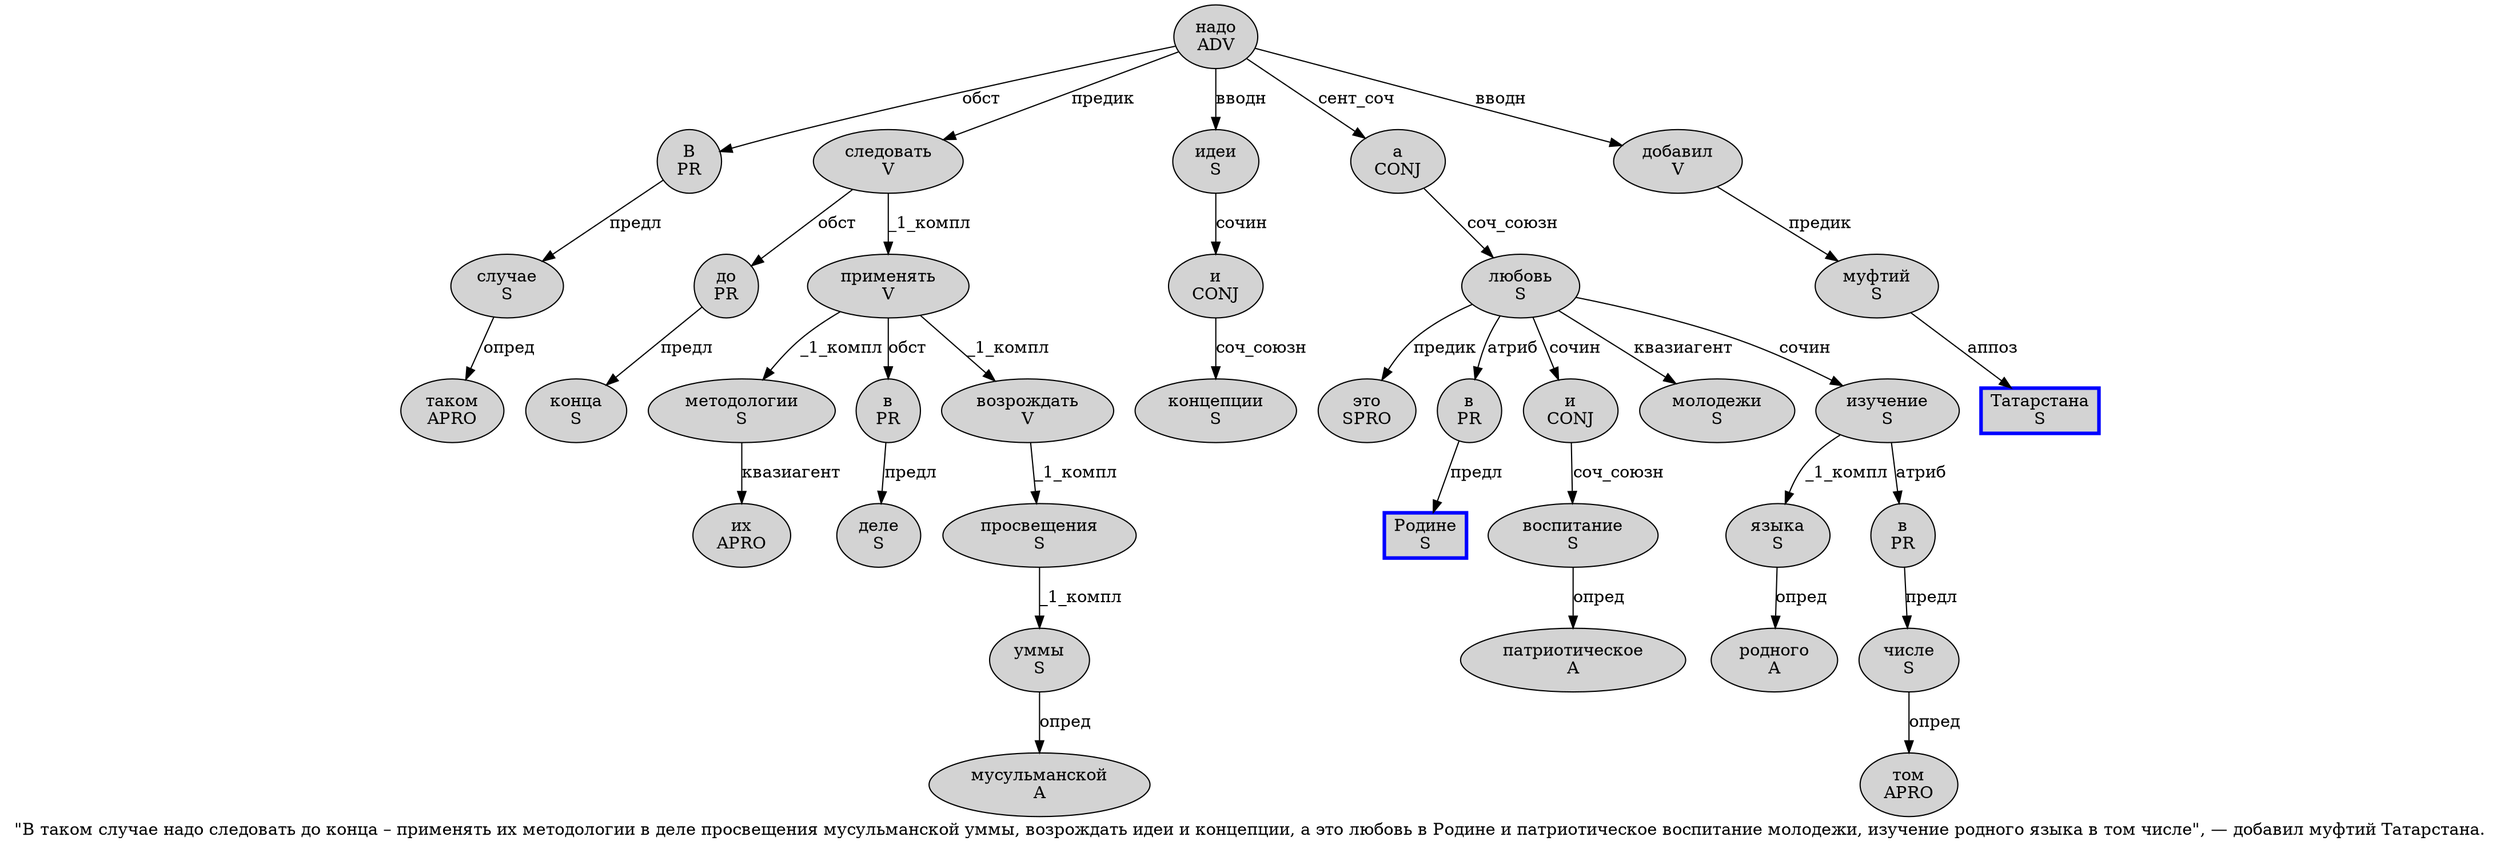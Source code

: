 digraph SENTENCE_292 {
	graph [label="\"В таком случае надо следовать до конца – применять их методологии в деле просвещения мусульманской уммы, возрождать идеи и концепции, а это любовь в Родине и патриотическое воспитание молодежи, изучение родного языка в том числе\", — добавил муфтий Татарстана."]
	node [style=filled]
		1 [label="В
PR" color="" fillcolor=lightgray penwidth=1 shape=ellipse]
		2 [label="таком
APRO" color="" fillcolor=lightgray penwidth=1 shape=ellipse]
		3 [label="случае
S" color="" fillcolor=lightgray penwidth=1 shape=ellipse]
		4 [label="надо
ADV" color="" fillcolor=lightgray penwidth=1 shape=ellipse]
		5 [label="следовать
V" color="" fillcolor=lightgray penwidth=1 shape=ellipse]
		6 [label="до
PR" color="" fillcolor=lightgray penwidth=1 shape=ellipse]
		7 [label="конца
S" color="" fillcolor=lightgray penwidth=1 shape=ellipse]
		9 [label="применять
V" color="" fillcolor=lightgray penwidth=1 shape=ellipse]
		10 [label="их
APRO" color="" fillcolor=lightgray penwidth=1 shape=ellipse]
		11 [label="методологии
S" color="" fillcolor=lightgray penwidth=1 shape=ellipse]
		12 [label="в
PR" color="" fillcolor=lightgray penwidth=1 shape=ellipse]
		13 [label="деле
S" color="" fillcolor=lightgray penwidth=1 shape=ellipse]
		14 [label="просвещения
S" color="" fillcolor=lightgray penwidth=1 shape=ellipse]
		15 [label="мусульманской
A" color="" fillcolor=lightgray penwidth=1 shape=ellipse]
		16 [label="уммы
S" color="" fillcolor=lightgray penwidth=1 shape=ellipse]
		18 [label="возрождать
V" color="" fillcolor=lightgray penwidth=1 shape=ellipse]
		19 [label="идеи
S" color="" fillcolor=lightgray penwidth=1 shape=ellipse]
		20 [label="и
CONJ" color="" fillcolor=lightgray penwidth=1 shape=ellipse]
		21 [label="концепции
S" color="" fillcolor=lightgray penwidth=1 shape=ellipse]
		23 [label="а
CONJ" color="" fillcolor=lightgray penwidth=1 shape=ellipse]
		24 [label="это
SPRO" color="" fillcolor=lightgray penwidth=1 shape=ellipse]
		25 [label="любовь
S" color="" fillcolor=lightgray penwidth=1 shape=ellipse]
		26 [label="в
PR" color="" fillcolor=lightgray penwidth=1 shape=ellipse]
		27 [label="Родине
S" color=blue fillcolor=lightgray penwidth=3 shape=box]
		28 [label="и
CONJ" color="" fillcolor=lightgray penwidth=1 shape=ellipse]
		29 [label="патриотическое
A" color="" fillcolor=lightgray penwidth=1 shape=ellipse]
		30 [label="воспитание
S" color="" fillcolor=lightgray penwidth=1 shape=ellipse]
		31 [label="молодежи
S" color="" fillcolor=lightgray penwidth=1 shape=ellipse]
		33 [label="изучение
S" color="" fillcolor=lightgray penwidth=1 shape=ellipse]
		34 [label="родного
A" color="" fillcolor=lightgray penwidth=1 shape=ellipse]
		35 [label="языка
S" color="" fillcolor=lightgray penwidth=1 shape=ellipse]
		36 [label="в
PR" color="" fillcolor=lightgray penwidth=1 shape=ellipse]
		37 [label="том
APRO" color="" fillcolor=lightgray penwidth=1 shape=ellipse]
		38 [label="числе
S" color="" fillcolor=lightgray penwidth=1 shape=ellipse]
		42 [label="добавил
V" color="" fillcolor=lightgray penwidth=1 shape=ellipse]
		43 [label="муфтий
S" color="" fillcolor=lightgray penwidth=1 shape=ellipse]
		44 [label="Татарстана
S" color=blue fillcolor=lightgray penwidth=3 shape=box]
			9 -> 11 [label="_1_компл"]
			9 -> 12 [label="обст"]
			9 -> 18 [label="_1_компл"]
			25 -> 24 [label="предик"]
			25 -> 26 [label="атриб"]
			25 -> 28 [label="сочин"]
			25 -> 31 [label="квазиагент"]
			25 -> 33 [label="сочин"]
			12 -> 13 [label="предл"]
			23 -> 25 [label="соч_союзн"]
			6 -> 7 [label="предл"]
			20 -> 21 [label="соч_союзн"]
			35 -> 34 [label="опред"]
			14 -> 16 [label="_1_компл"]
			4 -> 1 [label="обст"]
			4 -> 5 [label="предик"]
			4 -> 19 [label="вводн"]
			4 -> 23 [label="сент_соч"]
			4 -> 42 [label="вводн"]
			38 -> 37 [label="опред"]
			1 -> 3 [label="предл"]
			36 -> 38 [label="предл"]
			42 -> 43 [label="предик"]
			19 -> 20 [label="сочин"]
			43 -> 44 [label="аппоз"]
			30 -> 29 [label="опред"]
			26 -> 27 [label="предл"]
			11 -> 10 [label="квазиагент"]
			28 -> 30 [label="соч_союзн"]
			3 -> 2 [label="опред"]
			5 -> 6 [label="обст"]
			5 -> 9 [label="_1_компл"]
			18 -> 14 [label="_1_компл"]
			33 -> 35 [label="_1_компл"]
			33 -> 36 [label="атриб"]
			16 -> 15 [label="опред"]
}